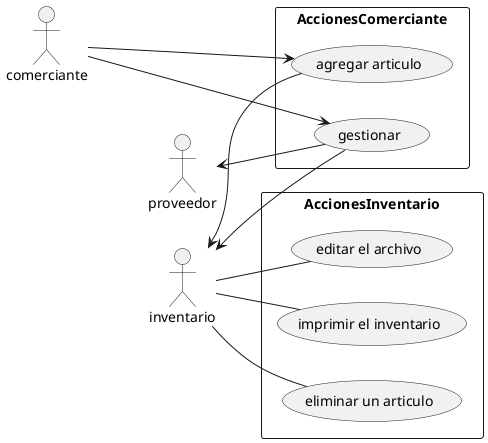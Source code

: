 @startuml
left to right direction

actor comerciante
actor proveedor
actor inventario

rectangle AccionesComerciante{
comerciante --> (agregar articulo)
comerciante ---> (gestionar)

}

proveedor <-- (gestionar)

rectangle AccionesInventario{
inventario <-- gestionar
inventario <-- (agregar articulo)
inventario -- (imprimir el inventario)
inventario -- (eliminar un articulo)
inventario -- (editar el archivo)
}
@enduml